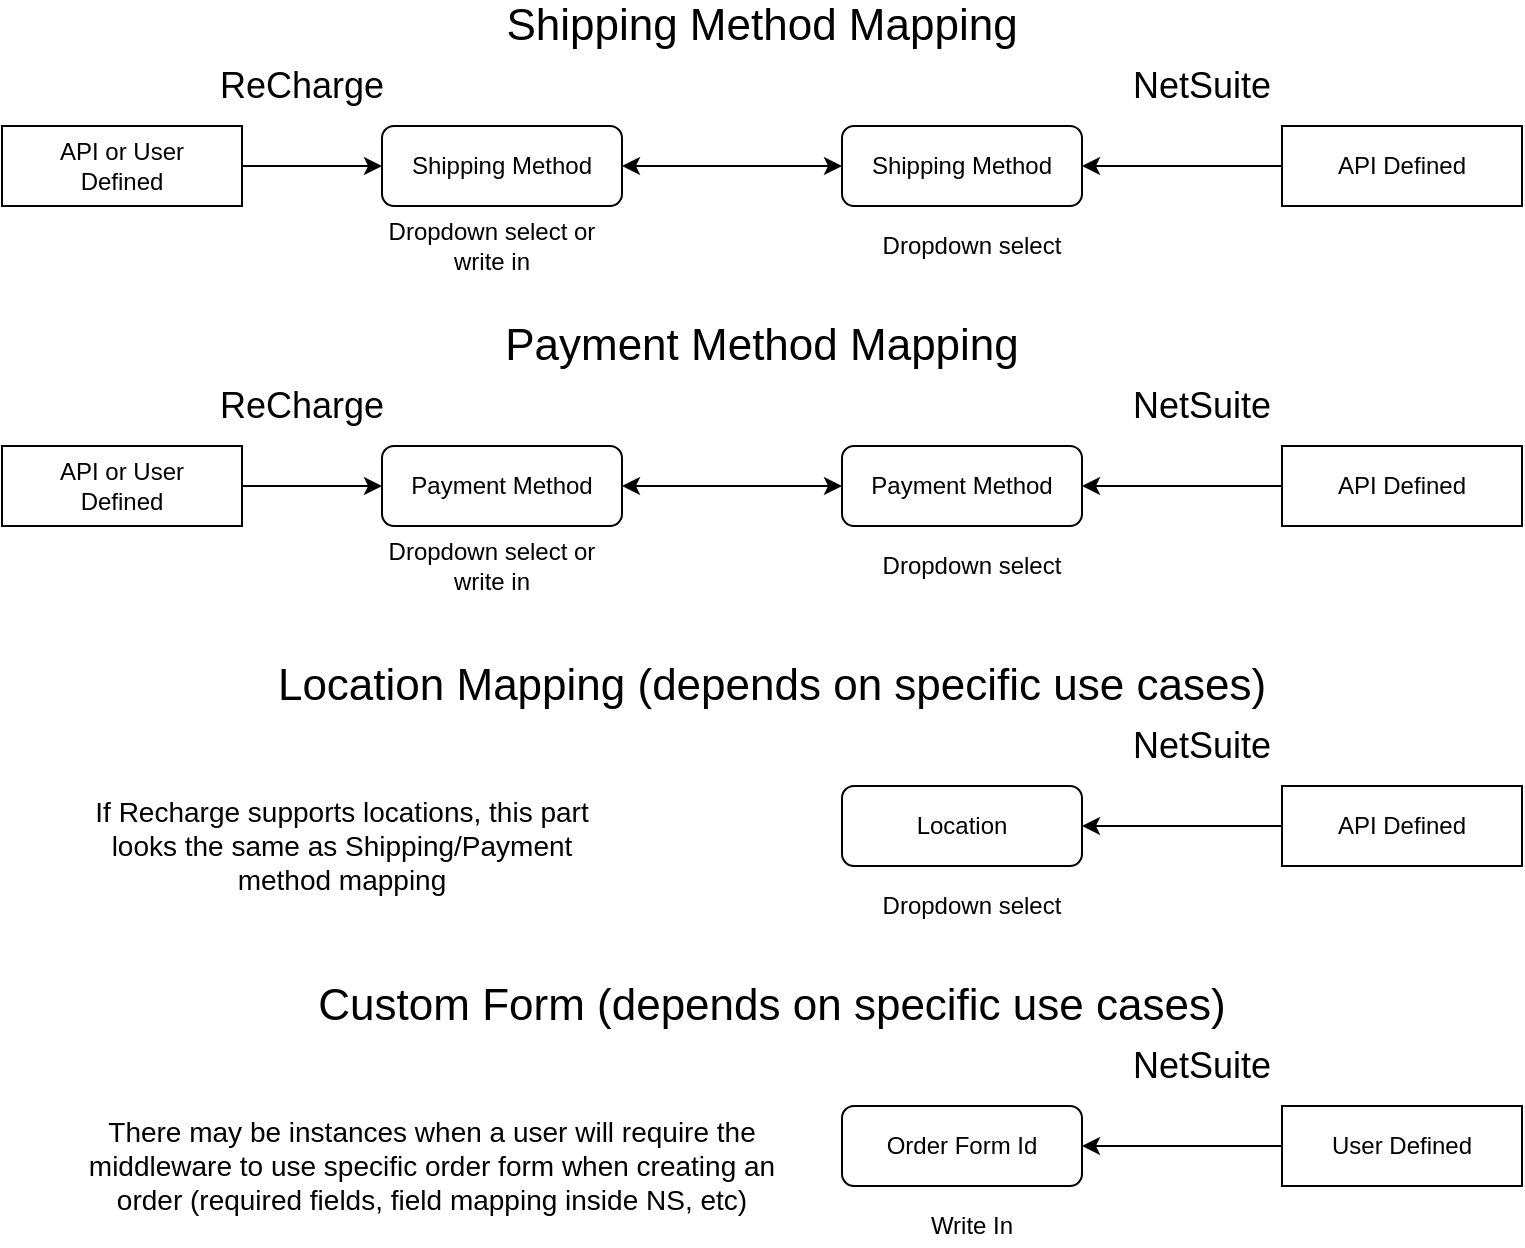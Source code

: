<mxfile version="14.2.9" type="github">
  <diagram id="HVEOEXYMoJjL7o-_d0C6" name="Page-1">
    <mxGraphModel dx="1248" dy="677" grid="1" gridSize="10" guides="1" tooltips="1" connect="1" arrows="1" fold="1" page="1" pageScale="1" pageWidth="850" pageHeight="1100" math="0" shadow="0">
      <root>
        <mxCell id="0" />
        <mxCell id="1" parent="0" />
        <mxCell id="Y2AGUVkPxyMV3y3UZMox-1" value="Shipping Method" style="rounded=1;whiteSpace=wrap;html=1;" vertex="1" parent="1">
          <mxGeometry x="230" y="80" width="120" height="40" as="geometry" />
        </mxCell>
        <mxCell id="Y2AGUVkPxyMV3y3UZMox-2" value="Shipping Method" style="rounded=1;whiteSpace=wrap;html=1;" vertex="1" parent="1">
          <mxGeometry x="460" y="80" width="120" height="40" as="geometry" />
        </mxCell>
        <mxCell id="Y2AGUVkPxyMV3y3UZMox-13" style="edgeStyle=orthogonalEdgeStyle;rounded=0;orthogonalLoop=1;jettySize=auto;html=1;exitX=0;exitY=0.5;exitDx=0;exitDy=0;entryX=1;entryY=0.5;entryDx=0;entryDy=0;fontSize=12;" edge="1" parent="1" source="Y2AGUVkPxyMV3y3UZMox-3" target="Y2AGUVkPxyMV3y3UZMox-2">
          <mxGeometry relative="1" as="geometry" />
        </mxCell>
        <mxCell id="Y2AGUVkPxyMV3y3UZMox-3" value="" style="rounded=0;whiteSpace=wrap;html=1;" vertex="1" parent="1">
          <mxGeometry x="680" y="80" width="120" height="40" as="geometry" />
        </mxCell>
        <mxCell id="Y2AGUVkPxyMV3y3UZMox-14" style="edgeStyle=orthogonalEdgeStyle;rounded=0;orthogonalLoop=1;jettySize=auto;html=1;exitX=1;exitY=0.5;exitDx=0;exitDy=0;entryX=0;entryY=0.5;entryDx=0;entryDy=0;fontSize=12;" edge="1" parent="1" source="Y2AGUVkPxyMV3y3UZMox-4" target="Y2AGUVkPxyMV3y3UZMox-1">
          <mxGeometry relative="1" as="geometry" />
        </mxCell>
        <mxCell id="Y2AGUVkPxyMV3y3UZMox-4" value="" style="rounded=0;whiteSpace=wrap;html=1;" vertex="1" parent="1">
          <mxGeometry x="40" y="80" width="120" height="40" as="geometry" />
        </mxCell>
        <mxCell id="Y2AGUVkPxyMV3y3UZMox-5" value="Shipping Method Mapping" style="text;html=1;strokeColor=none;fillColor=none;align=center;verticalAlign=middle;whiteSpace=wrap;rounded=0;fontSize=22;" vertex="1" parent="1">
          <mxGeometry x="190" y="20" width="460" height="20" as="geometry" />
        </mxCell>
        <mxCell id="Y2AGUVkPxyMV3y3UZMox-7" value="ReCharge" style="text;html=1;strokeColor=none;fillColor=none;align=center;verticalAlign=middle;whiteSpace=wrap;rounded=0;fontSize=18;" vertex="1" parent="1">
          <mxGeometry x="170" y="50" width="40" height="20" as="geometry" />
        </mxCell>
        <mxCell id="Y2AGUVkPxyMV3y3UZMox-8" value="NetSuite" style="text;html=1;strokeColor=none;fillColor=none;align=center;verticalAlign=middle;whiteSpace=wrap;rounded=0;fontSize=18;" vertex="1" parent="1">
          <mxGeometry x="620" y="50" width="40" height="20" as="geometry" />
        </mxCell>
        <mxCell id="Y2AGUVkPxyMV3y3UZMox-9" value="API Defined" style="text;html=1;strokeColor=none;fillColor=none;align=center;verticalAlign=middle;whiteSpace=wrap;rounded=0;fontSize=12;" vertex="1" parent="1">
          <mxGeometry x="700" y="90" width="80" height="20" as="geometry" />
        </mxCell>
        <mxCell id="Y2AGUVkPxyMV3y3UZMox-10" value="Dropdown select" style="text;html=1;strokeColor=none;fillColor=none;align=center;verticalAlign=middle;whiteSpace=wrap;rounded=0;fontSize=12;" vertex="1" parent="1">
          <mxGeometry x="460" y="130" width="130" height="20" as="geometry" />
        </mxCell>
        <mxCell id="Y2AGUVkPxyMV3y3UZMox-11" value="API or User Defined" style="text;html=1;strokeColor=none;fillColor=none;align=center;verticalAlign=middle;whiteSpace=wrap;rounded=0;fontSize=12;" vertex="1" parent="1">
          <mxGeometry x="60" y="90" width="80" height="20" as="geometry" />
        </mxCell>
        <mxCell id="Y2AGUVkPxyMV3y3UZMox-12" value="Dropdown select or write in" style="text;html=1;strokeColor=none;fillColor=none;align=center;verticalAlign=middle;whiteSpace=wrap;rounded=0;fontSize=12;" vertex="1" parent="1">
          <mxGeometry x="220" y="130" width="130" height="20" as="geometry" />
        </mxCell>
        <mxCell id="Y2AGUVkPxyMV3y3UZMox-15" value="" style="endArrow=classic;startArrow=classic;html=1;fontSize=12;entryX=0;entryY=0.5;entryDx=0;entryDy=0;exitX=1;exitY=0.5;exitDx=0;exitDy=0;" edge="1" parent="1" source="Y2AGUVkPxyMV3y3UZMox-1" target="Y2AGUVkPxyMV3y3UZMox-2">
          <mxGeometry width="50" height="50" relative="1" as="geometry">
            <mxPoint x="370" y="99.5" as="sourcePoint" />
            <mxPoint x="440" y="99.5" as="targetPoint" />
          </mxGeometry>
        </mxCell>
        <mxCell id="Y2AGUVkPxyMV3y3UZMox-16" value="Payment Method" style="rounded=1;whiteSpace=wrap;html=1;" vertex="1" parent="1">
          <mxGeometry x="230" y="240" width="120" height="40" as="geometry" />
        </mxCell>
        <mxCell id="Y2AGUVkPxyMV3y3UZMox-17" value="Payment Method" style="rounded=1;whiteSpace=wrap;html=1;" vertex="1" parent="1">
          <mxGeometry x="460" y="240" width="120" height="40" as="geometry" />
        </mxCell>
        <mxCell id="Y2AGUVkPxyMV3y3UZMox-18" style="edgeStyle=orthogonalEdgeStyle;rounded=0;orthogonalLoop=1;jettySize=auto;html=1;exitX=0;exitY=0.5;exitDx=0;exitDy=0;entryX=1;entryY=0.5;entryDx=0;entryDy=0;fontSize=12;" edge="1" parent="1" source="Y2AGUVkPxyMV3y3UZMox-19" target="Y2AGUVkPxyMV3y3UZMox-17">
          <mxGeometry relative="1" as="geometry" />
        </mxCell>
        <mxCell id="Y2AGUVkPxyMV3y3UZMox-19" value="" style="rounded=0;whiteSpace=wrap;html=1;" vertex="1" parent="1">
          <mxGeometry x="680" y="240" width="120" height="40" as="geometry" />
        </mxCell>
        <mxCell id="Y2AGUVkPxyMV3y3UZMox-20" style="edgeStyle=orthogonalEdgeStyle;rounded=0;orthogonalLoop=1;jettySize=auto;html=1;exitX=1;exitY=0.5;exitDx=0;exitDy=0;entryX=0;entryY=0.5;entryDx=0;entryDy=0;fontSize=12;" edge="1" parent="1" source="Y2AGUVkPxyMV3y3UZMox-21" target="Y2AGUVkPxyMV3y3UZMox-16">
          <mxGeometry relative="1" as="geometry" />
        </mxCell>
        <mxCell id="Y2AGUVkPxyMV3y3UZMox-21" value="" style="rounded=0;whiteSpace=wrap;html=1;" vertex="1" parent="1">
          <mxGeometry x="40" y="240" width="120" height="40" as="geometry" />
        </mxCell>
        <mxCell id="Y2AGUVkPxyMV3y3UZMox-22" value="Payment Method Mapping" style="text;html=1;strokeColor=none;fillColor=none;align=center;verticalAlign=middle;whiteSpace=wrap;rounded=0;fontSize=22;" vertex="1" parent="1">
          <mxGeometry x="190" y="180" width="460" height="20" as="geometry" />
        </mxCell>
        <mxCell id="Y2AGUVkPxyMV3y3UZMox-23" value="ReCharge" style="text;html=1;strokeColor=none;fillColor=none;align=center;verticalAlign=middle;whiteSpace=wrap;rounded=0;fontSize=18;" vertex="1" parent="1">
          <mxGeometry x="170" y="210" width="40" height="20" as="geometry" />
        </mxCell>
        <mxCell id="Y2AGUVkPxyMV3y3UZMox-24" value="NetSuite" style="text;html=1;strokeColor=none;fillColor=none;align=center;verticalAlign=middle;whiteSpace=wrap;rounded=0;fontSize=18;" vertex="1" parent="1">
          <mxGeometry x="620" y="210" width="40" height="20" as="geometry" />
        </mxCell>
        <mxCell id="Y2AGUVkPxyMV3y3UZMox-25" value="API Defined" style="text;html=1;strokeColor=none;fillColor=none;align=center;verticalAlign=middle;whiteSpace=wrap;rounded=0;fontSize=12;" vertex="1" parent="1">
          <mxGeometry x="700" y="250" width="80" height="20" as="geometry" />
        </mxCell>
        <mxCell id="Y2AGUVkPxyMV3y3UZMox-26" value="Dropdown select" style="text;html=1;strokeColor=none;fillColor=none;align=center;verticalAlign=middle;whiteSpace=wrap;rounded=0;fontSize=12;" vertex="1" parent="1">
          <mxGeometry x="460" y="290" width="130" height="20" as="geometry" />
        </mxCell>
        <mxCell id="Y2AGUVkPxyMV3y3UZMox-27" value="API or User Defined" style="text;html=1;strokeColor=none;fillColor=none;align=center;verticalAlign=middle;whiteSpace=wrap;rounded=0;fontSize=12;" vertex="1" parent="1">
          <mxGeometry x="60" y="250" width="80" height="20" as="geometry" />
        </mxCell>
        <mxCell id="Y2AGUVkPxyMV3y3UZMox-28" value="Dropdown select or write in" style="text;html=1;strokeColor=none;fillColor=none;align=center;verticalAlign=middle;whiteSpace=wrap;rounded=0;fontSize=12;" vertex="1" parent="1">
          <mxGeometry x="220" y="290" width="130" height="20" as="geometry" />
        </mxCell>
        <mxCell id="Y2AGUVkPxyMV3y3UZMox-29" value="" style="endArrow=classic;startArrow=classic;html=1;fontSize=12;entryX=0;entryY=0.5;entryDx=0;entryDy=0;exitX=1;exitY=0.5;exitDx=0;exitDy=0;" edge="1" parent="1" source="Y2AGUVkPxyMV3y3UZMox-16" target="Y2AGUVkPxyMV3y3UZMox-17">
          <mxGeometry width="50" height="50" relative="1" as="geometry">
            <mxPoint x="370" y="259.5" as="sourcePoint" />
            <mxPoint x="440" y="259.5" as="targetPoint" />
          </mxGeometry>
        </mxCell>
        <mxCell id="Y2AGUVkPxyMV3y3UZMox-31" value="Location" style="rounded=1;whiteSpace=wrap;html=1;" vertex="1" parent="1">
          <mxGeometry x="460" y="410" width="120" height="40" as="geometry" />
        </mxCell>
        <mxCell id="Y2AGUVkPxyMV3y3UZMox-32" style="edgeStyle=orthogonalEdgeStyle;rounded=0;orthogonalLoop=1;jettySize=auto;html=1;exitX=0;exitY=0.5;exitDx=0;exitDy=0;entryX=1;entryY=0.5;entryDx=0;entryDy=0;fontSize=12;" edge="1" parent="1" source="Y2AGUVkPxyMV3y3UZMox-33" target="Y2AGUVkPxyMV3y3UZMox-31">
          <mxGeometry relative="1" as="geometry" />
        </mxCell>
        <mxCell id="Y2AGUVkPxyMV3y3UZMox-33" value="" style="rounded=0;whiteSpace=wrap;html=1;" vertex="1" parent="1">
          <mxGeometry x="680" y="410" width="120" height="40" as="geometry" />
        </mxCell>
        <mxCell id="Y2AGUVkPxyMV3y3UZMox-36" value="Location Mapping (depends on specific use cases)" style="text;html=1;strokeColor=none;fillColor=none;align=center;verticalAlign=middle;whiteSpace=wrap;rounded=0;fontSize=22;" vertex="1" parent="1">
          <mxGeometry x="120" y="350" width="610" height="20" as="geometry" />
        </mxCell>
        <mxCell id="Y2AGUVkPxyMV3y3UZMox-38" value="NetSuite" style="text;html=1;strokeColor=none;fillColor=none;align=center;verticalAlign=middle;whiteSpace=wrap;rounded=0;fontSize=18;" vertex="1" parent="1">
          <mxGeometry x="620" y="380" width="40" height="20" as="geometry" />
        </mxCell>
        <mxCell id="Y2AGUVkPxyMV3y3UZMox-39" value="API Defined" style="text;html=1;strokeColor=none;fillColor=none;align=center;verticalAlign=middle;whiteSpace=wrap;rounded=0;fontSize=12;" vertex="1" parent="1">
          <mxGeometry x="700" y="420" width="80" height="20" as="geometry" />
        </mxCell>
        <mxCell id="Y2AGUVkPxyMV3y3UZMox-40" value="Dropdown select" style="text;html=1;strokeColor=none;fillColor=none;align=center;verticalAlign=middle;whiteSpace=wrap;rounded=0;fontSize=12;" vertex="1" parent="1">
          <mxGeometry x="460" y="460" width="130" height="20" as="geometry" />
        </mxCell>
        <mxCell id="Y2AGUVkPxyMV3y3UZMox-44" value="If Recharge supports locations, this part looks the same as Shipping/Payment method mapping" style="text;html=1;strokeColor=none;fillColor=none;align=center;verticalAlign=middle;whiteSpace=wrap;rounded=0;fontSize=14;" vertex="1" parent="1">
          <mxGeometry x="80" y="430" width="260" height="20" as="geometry" />
        </mxCell>
        <mxCell id="Y2AGUVkPxyMV3y3UZMox-45" value="Order Form Id" style="rounded=1;whiteSpace=wrap;html=1;" vertex="1" parent="1">
          <mxGeometry x="460" y="570" width="120" height="40" as="geometry" />
        </mxCell>
        <mxCell id="Y2AGUVkPxyMV3y3UZMox-46" style="edgeStyle=orthogonalEdgeStyle;rounded=0;orthogonalLoop=1;jettySize=auto;html=1;exitX=0;exitY=0.5;exitDx=0;exitDy=0;entryX=1;entryY=0.5;entryDx=0;entryDy=0;fontSize=12;" edge="1" parent="1" source="Y2AGUVkPxyMV3y3UZMox-47" target="Y2AGUVkPxyMV3y3UZMox-45">
          <mxGeometry relative="1" as="geometry" />
        </mxCell>
        <mxCell id="Y2AGUVkPxyMV3y3UZMox-47" value="" style="rounded=0;whiteSpace=wrap;html=1;" vertex="1" parent="1">
          <mxGeometry x="680" y="570" width="120" height="40" as="geometry" />
        </mxCell>
        <mxCell id="Y2AGUVkPxyMV3y3UZMox-48" value="Custom Form (depends on specific use cases)" style="text;html=1;strokeColor=none;fillColor=none;align=center;verticalAlign=middle;whiteSpace=wrap;rounded=0;fontSize=22;" vertex="1" parent="1">
          <mxGeometry x="120" y="510" width="610" height="20" as="geometry" />
        </mxCell>
        <mxCell id="Y2AGUVkPxyMV3y3UZMox-49" value="NetSuite" style="text;html=1;strokeColor=none;fillColor=none;align=center;verticalAlign=middle;whiteSpace=wrap;rounded=0;fontSize=18;" vertex="1" parent="1">
          <mxGeometry x="620" y="540" width="40" height="20" as="geometry" />
        </mxCell>
        <mxCell id="Y2AGUVkPxyMV3y3UZMox-50" value="User Defined" style="text;html=1;strokeColor=none;fillColor=none;align=center;verticalAlign=middle;whiteSpace=wrap;rounded=0;fontSize=12;" vertex="1" parent="1">
          <mxGeometry x="700" y="580" width="80" height="20" as="geometry" />
        </mxCell>
        <mxCell id="Y2AGUVkPxyMV3y3UZMox-51" value="Write In" style="text;html=1;strokeColor=none;fillColor=none;align=center;verticalAlign=middle;whiteSpace=wrap;rounded=0;fontSize=12;" vertex="1" parent="1">
          <mxGeometry x="460" y="620" width="130" height="20" as="geometry" />
        </mxCell>
        <mxCell id="Y2AGUVkPxyMV3y3UZMox-52" value="There may be instances when a user will require the middleware to use specific order form when creating an order (required fields, field mapping inside NS, etc)" style="text;html=1;strokeColor=none;fillColor=none;align=center;verticalAlign=middle;whiteSpace=wrap;rounded=0;fontSize=14;" vertex="1" parent="1">
          <mxGeometry x="80" y="590" width="350" height="20" as="geometry" />
        </mxCell>
      </root>
    </mxGraphModel>
  </diagram>
</mxfile>
